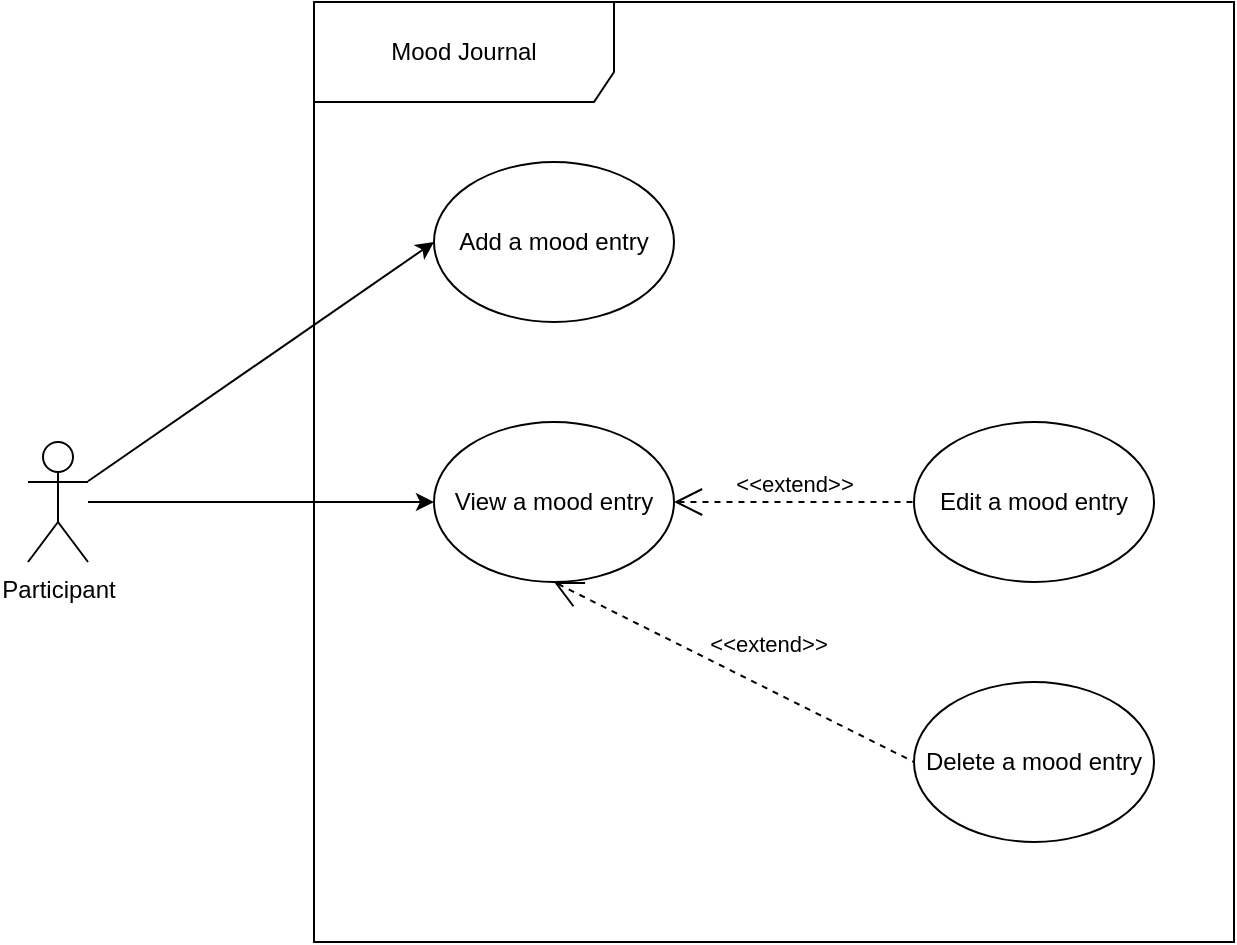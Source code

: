 <mxfile version="12.4.2" type="device" pages="1"><diagram id="MPzVk85SoiUDYI2aGzaJ" name="Mood Journal"><mxGraphModel dx="946" dy="703" grid="1" gridSize="10" guides="1" tooltips="1" connect="1" arrows="1" fold="1" page="1" pageScale="1" pageWidth="827" pageHeight="1169" math="0" shadow="0"><root><mxCell id="0"/><mxCell id="1" parent="0"/><mxCell id="8ZvXLqT2ydjNxi2zeX_P-25" value="Participant" style="shape=umlActor;verticalLabelPosition=bottom;labelBackgroundColor=#ffffff;verticalAlign=top;html=1;" parent="1" vertex="1"><mxGeometry x="40" y="260" width="30" height="60" as="geometry"/></mxCell><mxCell id="8ZvXLqT2ydjNxi2zeX_P-31" value="" style="endArrow=classic;html=1;entryX=0;entryY=0.5;entryDx=0;entryDy=0;" parent="1" source="8ZvXLqT2ydjNxi2zeX_P-25" target="8ZvXLqT2ydjNxi2zeX_P-27" edge="1"><mxGeometry width="50" height="50" relative="1" as="geometry"><mxPoint x="100" y="270" as="sourcePoint"/><mxPoint x="170.711" y="220" as="targetPoint"/></mxGeometry></mxCell><mxCell id="8ZvXLqT2ydjNxi2zeX_P-32" value="" style="endArrow=classic;html=1;entryX=0;entryY=0.5;entryDx=0;entryDy=0;" parent="1" source="8ZvXLqT2ydjNxi2zeX_P-25" target="8ZvXLqT2ydjNxi2zeX_P-26" edge="1"><mxGeometry width="50" height="50" relative="1" as="geometry"><mxPoint x="100" y="270" as="sourcePoint"/><mxPoint x="170.711" y="220" as="targetPoint"/></mxGeometry></mxCell><mxCell id="8ZvXLqT2ydjNxi2zeX_P-39" value="" style="group" parent="1" vertex="1" connectable="0"><mxGeometry x="183" y="40" width="460" height="470" as="geometry"/></mxCell><mxCell id="8ZvXLqT2ydjNxi2zeX_P-24" value="Mood Journal" style="shape=umlFrame;whiteSpace=wrap;html=1;width=150;height=50;" parent="8ZvXLqT2ydjNxi2zeX_P-39" vertex="1"><mxGeometry width="460" height="470" as="geometry"/></mxCell><mxCell id="8ZvXLqT2ydjNxi2zeX_P-26" value="Add a mood entry" style="ellipse;whiteSpace=wrap;html=1;" parent="8ZvXLqT2ydjNxi2zeX_P-39" vertex="1"><mxGeometry x="60" y="80" width="120" height="80" as="geometry"/></mxCell><mxCell id="8ZvXLqT2ydjNxi2zeX_P-27" value="View a mood entry" style="ellipse;whiteSpace=wrap;html=1;" parent="8ZvXLqT2ydjNxi2zeX_P-39" vertex="1"><mxGeometry x="60" y="210" width="120" height="80" as="geometry"/></mxCell><mxCell id="8ZvXLqT2ydjNxi2zeX_P-28" value="Edit a mood entry" style="ellipse;whiteSpace=wrap;html=1;" parent="8ZvXLqT2ydjNxi2zeX_P-39" vertex="1"><mxGeometry x="300" y="210" width="120" height="80" as="geometry"/></mxCell><mxCell id="8ZvXLqT2ydjNxi2zeX_P-29" value="Delete a mood entry" style="ellipse;whiteSpace=wrap;html=1;" parent="8ZvXLqT2ydjNxi2zeX_P-39" vertex="1"><mxGeometry x="300" y="340" width="120" height="80" as="geometry"/></mxCell><mxCell id="8ZvXLqT2ydjNxi2zeX_P-38" value="&amp;lt;&amp;lt;extend&amp;gt;&amp;gt;" style="edgeStyle=none;html=1;startArrow=open;endArrow=none;startSize=12;verticalAlign=bottom;dashed=1;labelBackgroundColor=none;entryX=0;entryY=0.5;entryDx=0;entryDy=0;" parent="8ZvXLqT2ydjNxi2zeX_P-39" source="8ZvXLqT2ydjNxi2zeX_P-27" target="8ZvXLqT2ydjNxi2zeX_P-28" edge="1"><mxGeometry width="160" relative="1" as="geometry"><mxPoint x="180" y="250" as="sourcePoint"/><mxPoint x="270" y="250" as="targetPoint"/></mxGeometry></mxCell><mxCell id="2vAYb1ep1qT6lDx6R0ax-1" value="&amp;lt;&amp;lt;extend&amp;gt;&amp;gt;" style="edgeStyle=none;html=1;startArrow=open;endArrow=none;startSize=12;verticalAlign=bottom;dashed=1;labelBackgroundColor=none;entryX=0;entryY=0.5;entryDx=0;entryDy=0;exitX=0.5;exitY=1;exitDx=0;exitDy=0;" edge="1" parent="8ZvXLqT2ydjNxi2zeX_P-39" source="8ZvXLqT2ydjNxi2zeX_P-27" target="8ZvXLqT2ydjNxi2zeX_P-29"><mxGeometry x="0.129" y="12" width="160" relative="1" as="geometry"><mxPoint x="190" y="260" as="sourcePoint"/><mxPoint x="310" y="260" as="targetPoint"/><mxPoint as="offset"/></mxGeometry></mxCell></root></mxGraphModel></diagram></mxfile>
